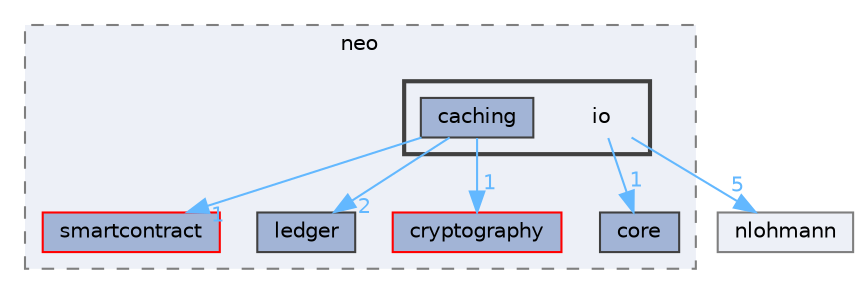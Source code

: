 digraph "include/neo/io"
{
 // LATEX_PDF_SIZE
  bgcolor="transparent";
  edge [fontname=Helvetica,fontsize=10,labelfontname=Helvetica,labelfontsize=10];
  node [fontname=Helvetica,fontsize=10,shape=box,height=0.2,width=0.4];
  compound=true
  subgraph clusterdir_8edea8149d7e00842ba8fdc4f4695c6b {
    graph [ bgcolor="#edf0f7", pencolor="grey50", label="neo", fontname=Helvetica,fontsize=10 style="filled,dashed", URL="dir_8edea8149d7e00842ba8fdc4f4695c6b.html",tooltip=""]
  dir_13a601a931e8adce0785ba6498e440f3 [label="cryptography", fillcolor="#a2b4d6", color="red", style="filled", URL="dir_13a601a931e8adce0785ba6498e440f3.html",tooltip=""];
  dir_1d072b0644af2f90e688c66b43067f89 [label="smartcontract", fillcolor="#a2b4d6", color="red", style="filled", URL="dir_1d072b0644af2f90e688c66b43067f89.html",tooltip=""];
  dir_265785174721d141513467cd49f63251 [label="ledger", fillcolor="#a2b4d6", color="grey25", style="filled", URL="dir_265785174721d141513467cd49f63251.html",tooltip=""];
  dir_7512adf86799035ca2a27394cfceeffe [label="core", fillcolor="#a2b4d6", color="grey25", style="filled", URL="dir_7512adf86799035ca2a27394cfceeffe.html",tooltip=""];
  subgraph clusterdir_a46a28fba43bd7a324367dd633ce3fbb {
    graph [ bgcolor="#edf0f7", pencolor="grey25", label="", fontname=Helvetica,fontsize=10 style="filled,bold", URL="dir_a46a28fba43bd7a324367dd633ce3fbb.html",tooltip=""]
    dir_a46a28fba43bd7a324367dd633ce3fbb [shape=plaintext, label="io"];
  dir_400c4f6cd553b4bbe8e9e36bd539086e [label="caching", fillcolor="#a2b4d6", color="grey25", style="filled", URL="dir_400c4f6cd553b4bbe8e9e36bd539086e.html",tooltip=""];
  }
  }
  dir_fa316d1ecd71465cbeab17f4208e6946 [label="nlohmann", fillcolor="#edf0f7", color="grey50", style="filled", URL="dir_fa316d1ecd71465cbeab17f4208e6946.html",tooltip=""];
  dir_a46a28fba43bd7a324367dd633ce3fbb->dir_7512adf86799035ca2a27394cfceeffe [headlabel="1", labeldistance=1.5 headhref="dir_000020_000010.html" href="dir_000020_000010.html" color="steelblue1" fontcolor="steelblue1"];
  dir_a46a28fba43bd7a324367dd633ce3fbb->dir_fa316d1ecd71465cbeab17f4208e6946 [headlabel="5", labeldistance=1.5 headhref="dir_000020_000041.html" href="dir_000020_000041.html" color="steelblue1" fontcolor="steelblue1"];
  dir_400c4f6cd553b4bbe8e9e36bd539086e->dir_13a601a931e8adce0785ba6498e440f3 [headlabel="1", labeldistance=1.5 headhref="dir_000001_000012.html" href="dir_000001_000012.html" color="steelblue1" fontcolor="steelblue1"];
  dir_400c4f6cd553b4bbe8e9e36bd539086e->dir_1d072b0644af2f90e688c66b43067f89 [headlabel="1", labeldistance=1.5 headhref="dir_000001_000056.html" href="dir_000001_000056.html" color="steelblue1" fontcolor="steelblue1"];
  dir_400c4f6cd553b4bbe8e9e36bd539086e->dir_265785174721d141513467cd49f63251 [headlabel="2", labeldistance=1.5 headhref="dir_000001_000024.html" href="dir_000001_000024.html" color="steelblue1" fontcolor="steelblue1"];
}
